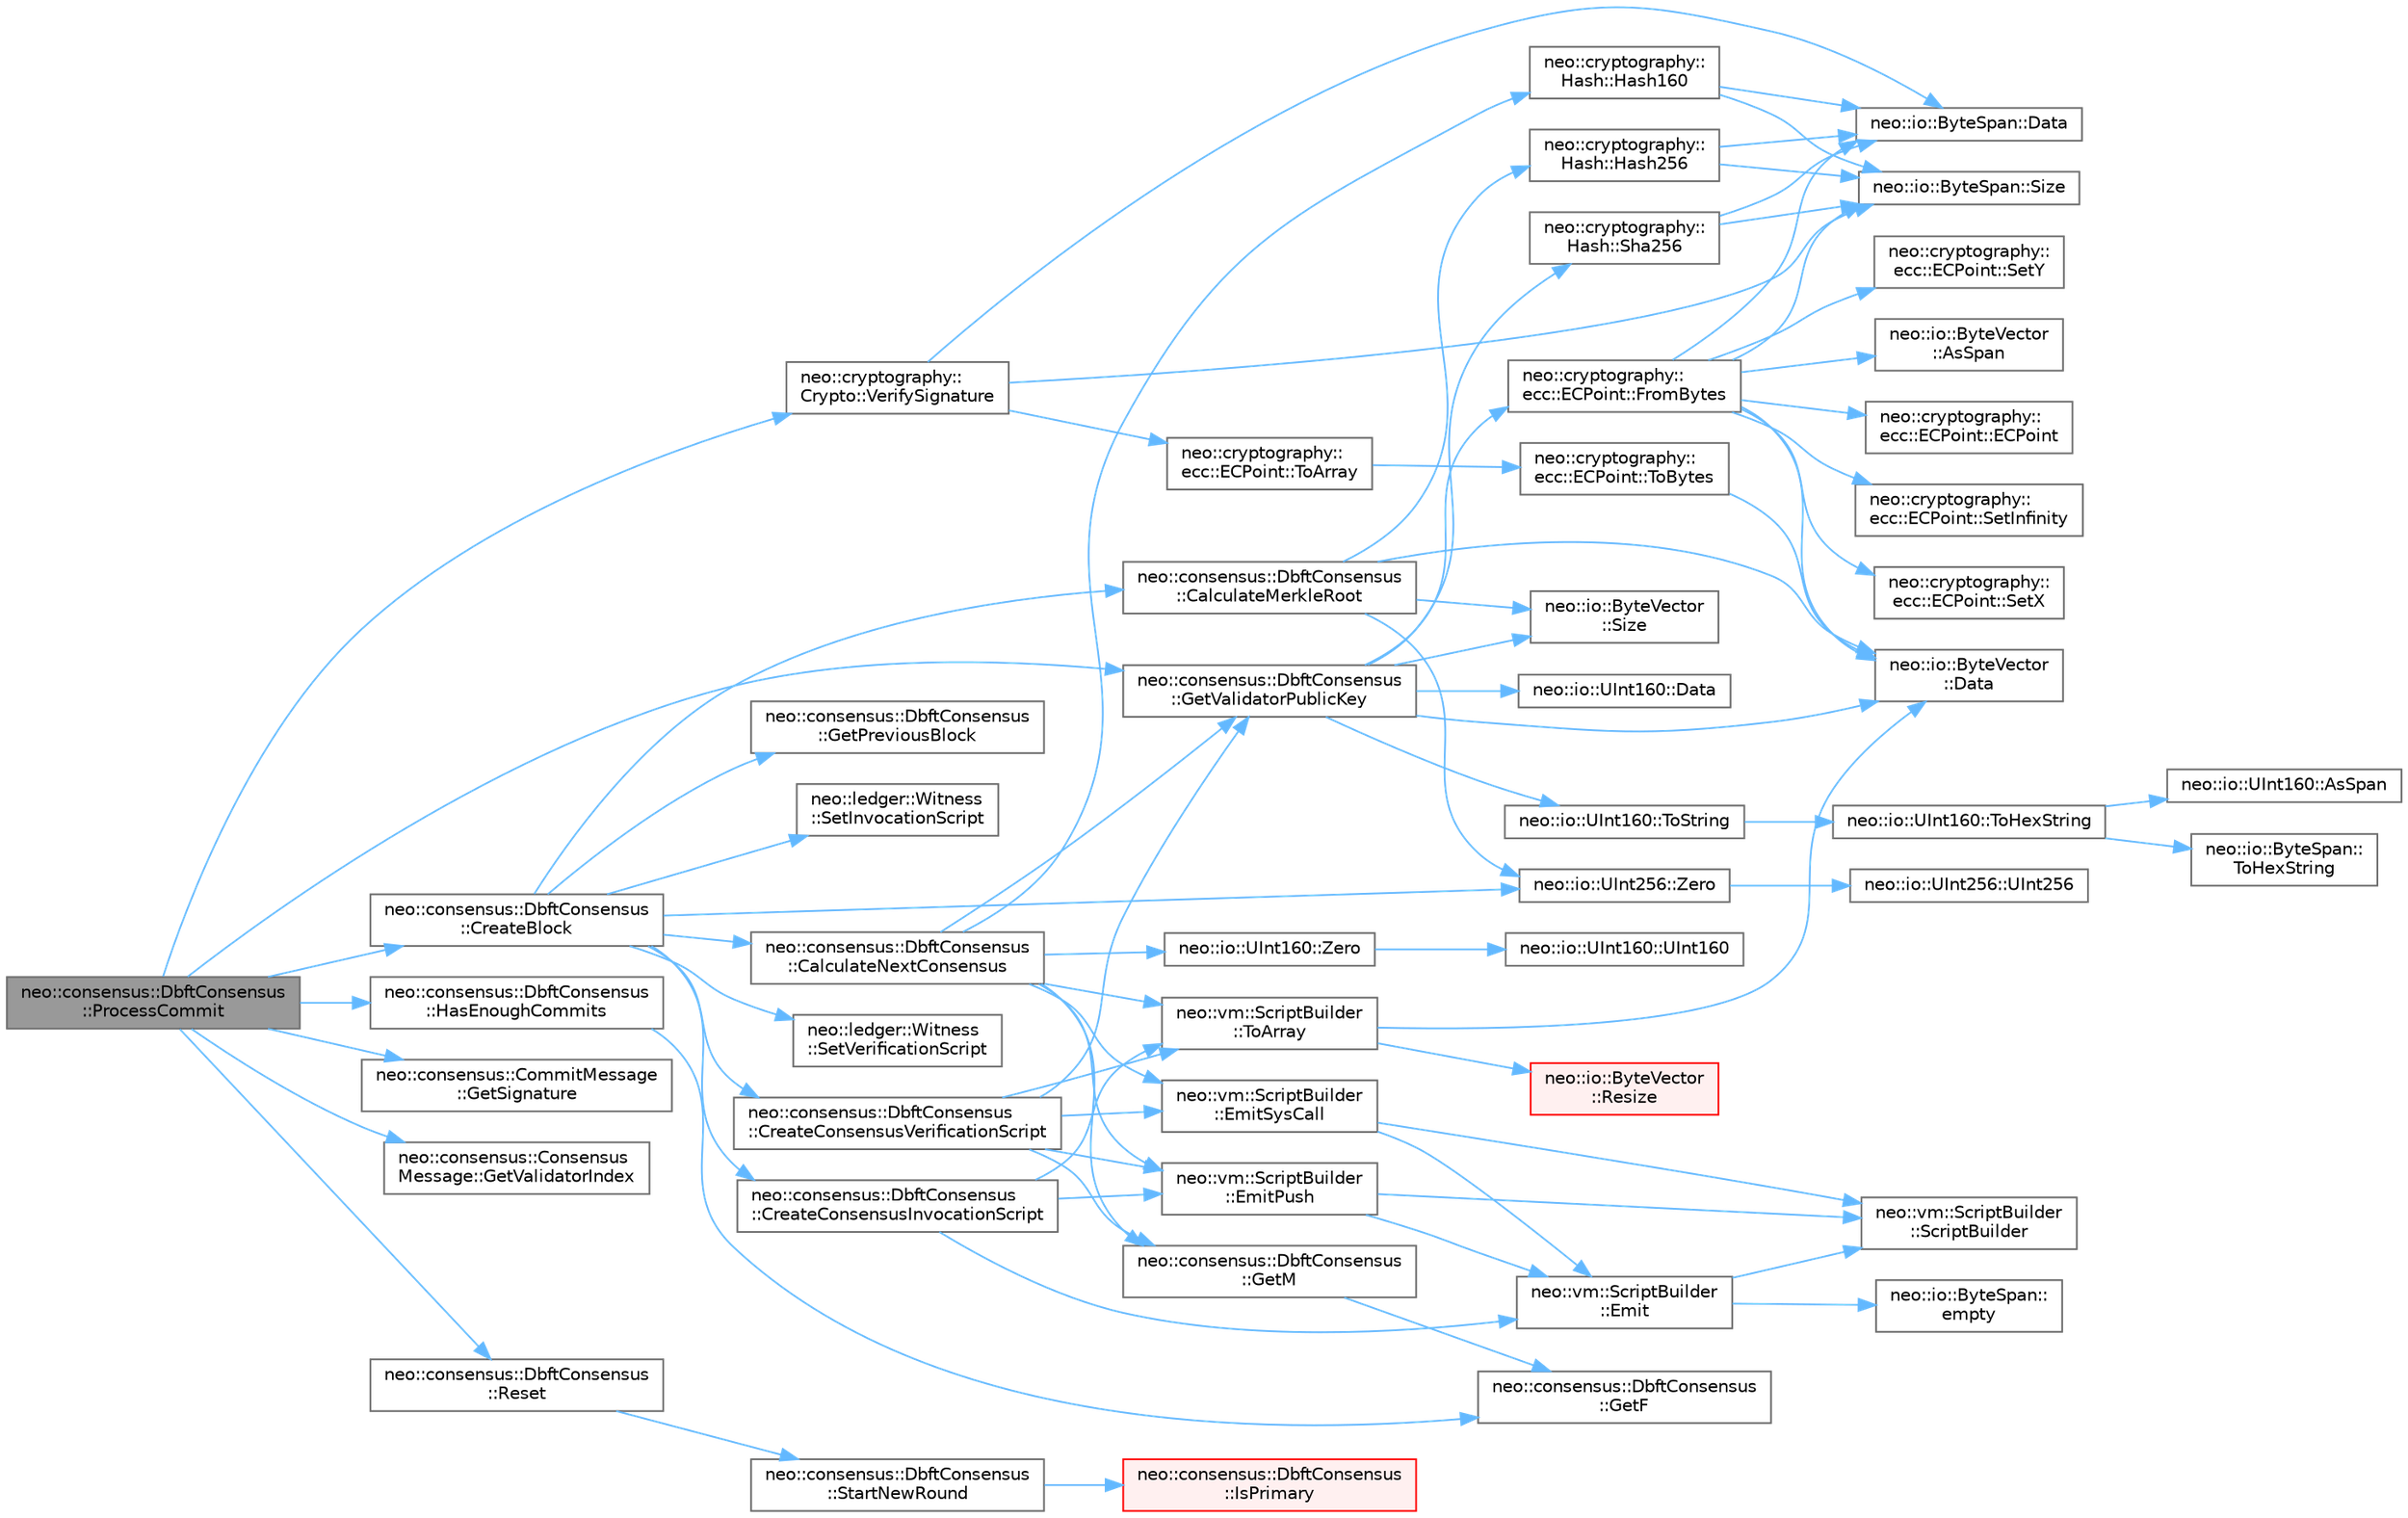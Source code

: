 digraph "neo::consensus::DbftConsensus::ProcessCommit"
{
 // LATEX_PDF_SIZE
  bgcolor="transparent";
  edge [fontname=Helvetica,fontsize=10,labelfontname=Helvetica,labelfontsize=10];
  node [fontname=Helvetica,fontsize=10,shape=box,height=0.2,width=0.4];
  rankdir="LR";
  Node1 [id="Node000001",label="neo::consensus::DbftConsensus\l::ProcessCommit",height=0.2,width=0.4,color="gray40", fillcolor="grey60", style="filled", fontcolor="black",tooltip="Process commit message."];
  Node1 -> Node2 [id="edge77_Node000001_Node000002",color="steelblue1",style="solid",tooltip=" "];
  Node2 [id="Node000002",label="neo::consensus::DbftConsensus\l::CreateBlock",height=0.2,width=0.4,color="grey40", fillcolor="white", style="filled",URL="$classneo_1_1consensus_1_1_dbft_consensus.html#ac64bd288e0961be604cad44508572275",tooltip="Create block from current state."];
  Node2 -> Node3 [id="edge78_Node000002_Node000003",color="steelblue1",style="solid",tooltip=" "];
  Node3 [id="Node000003",label="neo::consensus::DbftConsensus\l::CalculateMerkleRoot",height=0.2,width=0.4,color="grey40", fillcolor="white", style="filled",URL="$classneo_1_1consensus_1_1_dbft_consensus.html#a6b3b85d51ce528bb4c0baf534fabb2af",tooltip="Calculate merkle root from transactions."];
  Node3 -> Node4 [id="edge79_Node000003_Node000004",color="steelblue1",style="solid",tooltip=" "];
  Node4 [id="Node000004",label="neo::io::ByteVector\l::Data",height=0.2,width=0.4,color="grey40", fillcolor="white", style="filled",URL="$classneo_1_1io_1_1_byte_vector.html#a971af50d2778c4435c924cf4b839e8a1",tooltip="Gets a pointer to the data."];
  Node3 -> Node5 [id="edge80_Node000003_Node000005",color="steelblue1",style="solid",tooltip=" "];
  Node5 [id="Node000005",label="neo::cryptography::\lHash::Hash256",height=0.2,width=0.4,color="grey40", fillcolor="white", style="filled",URL="$classneo_1_1cryptography_1_1_hash.html#a1f27587bba8d21efdec839f2679e1a90",tooltip="Computes Hash256 (double SHA256)."];
  Node5 -> Node6 [id="edge81_Node000005_Node000006",color="steelblue1",style="solid",tooltip=" "];
  Node6 [id="Node000006",label="neo::io::ByteSpan::Data",height=0.2,width=0.4,color="grey40", fillcolor="white", style="filled",URL="$classneo_1_1io_1_1_byte_span.html#a0285a19eb5cd212ecd1079e0bc5e494c",tooltip="Gets a pointer to the data."];
  Node5 -> Node7 [id="edge82_Node000005_Node000007",color="steelblue1",style="solid",tooltip=" "];
  Node7 [id="Node000007",label="neo::io::ByteSpan::Size",height=0.2,width=0.4,color="grey40", fillcolor="white", style="filled",URL="$classneo_1_1io_1_1_byte_span.html#a4a869430800a37dcbeefac6f36468fcb",tooltip="Gets the size of the ByteSpan."];
  Node3 -> Node8 [id="edge83_Node000003_Node000008",color="steelblue1",style="solid",tooltip=" "];
  Node8 [id="Node000008",label="neo::io::ByteVector\l::Size",height=0.2,width=0.4,color="grey40", fillcolor="white", style="filled",URL="$classneo_1_1io_1_1_byte_vector.html#ac0d1a1751d25fde82c44ba55d9d68e24",tooltip="Gets the size of the ByteVector."];
  Node3 -> Node9 [id="edge84_Node000003_Node000009",color="steelblue1",style="solid",tooltip=" "];
  Node9 [id="Node000009",label="neo::io::UInt256::Zero",height=0.2,width=0.4,color="grey40", fillcolor="white", style="filled",URL="$classneo_1_1io_1_1_u_int256.html#a8420fa428f11a40d77b9578d06b2f85f",tooltip="Gets a UInt256 with all bits set to zero."];
  Node9 -> Node10 [id="edge85_Node000009_Node000010",color="steelblue1",style="solid",tooltip=" "];
  Node10 [id="Node000010",label="neo::io::UInt256::UInt256",height=0.2,width=0.4,color="grey40", fillcolor="white", style="filled",URL="$classneo_1_1io_1_1_u_int256.html#a96e96c9590720abc1c4f8c086ff6c051",tooltip="Constructs a UInt256 initialized to zero."];
  Node2 -> Node11 [id="edge86_Node000002_Node000011",color="steelblue1",style="solid",tooltip=" "];
  Node11 [id="Node000011",label="neo::consensus::DbftConsensus\l::CalculateNextConsensus",height=0.2,width=0.4,color="grey40", fillcolor="white", style="filled",URL="$classneo_1_1consensus_1_1_dbft_consensus.html#abc27307c70421f1db33b74ae54bb1202",tooltip="Calculate next consensus address."];
  Node11 -> Node12 [id="edge87_Node000011_Node000012",color="steelblue1",style="solid",tooltip=" "];
  Node12 [id="Node000012",label="neo::vm::ScriptBuilder\l::EmitPush",height=0.2,width=0.4,color="grey40", fillcolor="white", style="filled",URL="$classneo_1_1vm_1_1_script_builder.html#a9c3a57dae9d66ad4d9e9200b66a0ddb7",tooltip="Emits a push instruction with the specified number."];
  Node12 -> Node13 [id="edge88_Node000012_Node000013",color="steelblue1",style="solid",tooltip=" "];
  Node13 [id="Node000013",label="neo::vm::ScriptBuilder\l::Emit",height=0.2,width=0.4,color="grey40", fillcolor="white", style="filled",URL="$classneo_1_1vm_1_1_script_builder.html#ab1877cdf9881d1a79f2286688ec2c562",tooltip="Emits an instruction with the specified OpCode and operand."];
  Node13 -> Node14 [id="edge89_Node000013_Node000014",color="steelblue1",style="solid",tooltip=" "];
  Node14 [id="Node000014",label="neo::io::ByteSpan::\lempty",height=0.2,width=0.4,color="grey40", fillcolor="white", style="filled",URL="$classneo_1_1io_1_1_byte_span.html#aab84b50728599e4c9424a7cf8f62e155",tooltip="Checks if the ByteSpan is empty (STL compatibility)."];
  Node13 -> Node15 [id="edge90_Node000013_Node000015",color="steelblue1",style="solid",tooltip=" "];
  Node15 [id="Node000015",label="neo::vm::ScriptBuilder\l::ScriptBuilder",height=0.2,width=0.4,color="grey40", fillcolor="white", style="filled",URL="$classneo_1_1vm_1_1_script_builder.html#a66f287c318100ac25bc4914561653961",tooltip="Initializes a new instance of the ScriptBuilder class."];
  Node12 -> Node15 [id="edge91_Node000012_Node000015",color="steelblue1",style="solid",tooltip=" "];
  Node11 -> Node16 [id="edge92_Node000011_Node000016",color="steelblue1",style="solid",tooltip=" "];
  Node16 [id="Node000016",label="neo::vm::ScriptBuilder\l::EmitSysCall",height=0.2,width=0.4,color="grey40", fillcolor="white", style="filled",URL="$classneo_1_1vm_1_1_script_builder.html#ad107af0b6cc1c8927b6650844d4afc95",tooltip="Emits an instruction with OpCode.SYSCALL."];
  Node16 -> Node13 [id="edge93_Node000016_Node000013",color="steelblue1",style="solid",tooltip=" "];
  Node16 -> Node15 [id="edge94_Node000016_Node000015",color="steelblue1",style="solid",tooltip=" "];
  Node11 -> Node17 [id="edge95_Node000011_Node000017",color="steelblue1",style="solid",tooltip=" "];
  Node17 [id="Node000017",label="neo::consensus::DbftConsensus\l::GetM",height=0.2,width=0.4,color="grey40", fillcolor="white", style="filled",URL="$classneo_1_1consensus_1_1_dbft_consensus.html#ac2c18f47284b7c4c1a8544ad14b4cc76",tooltip="Calculate M value (minimum required signatures)"];
  Node17 -> Node18 [id="edge96_Node000017_Node000018",color="steelblue1",style="solid",tooltip=" "];
  Node18 [id="Node000018",label="neo::consensus::DbftConsensus\l::GetF",height=0.2,width=0.4,color="grey40", fillcolor="white", style="filled",URL="$classneo_1_1consensus_1_1_dbft_consensus.html#a4f43c89d084c5527e10f0b43aa5eb9e8",tooltip="Calculate f value (maximum Byzantine nodes)"];
  Node11 -> Node19 [id="edge97_Node000011_Node000019",color="steelblue1",style="solid",tooltip=" "];
  Node19 [id="Node000019",label="neo::consensus::DbftConsensus\l::GetValidatorPublicKey",height=0.2,width=0.4,color="grey40", fillcolor="white", style="filled",URL="$classneo_1_1consensus_1_1_dbft_consensus.html#a0102b34af9232efab2a2b98897be4d8d",tooltip="Get validator public key from validator ID."];
  Node19 -> Node4 [id="edge98_Node000019_Node000004",color="steelblue1",style="solid",tooltip=" "];
  Node19 -> Node20 [id="edge99_Node000019_Node000020",color="steelblue1",style="solid",tooltip=" "];
  Node20 [id="Node000020",label="neo::io::UInt160::Data",height=0.2,width=0.4,color="grey40", fillcolor="white", style="filled",URL="$classneo_1_1io_1_1_u_int160.html#ad3022981ff7dc5b1928972035b8c81e6",tooltip="Gets a pointer to the data."];
  Node19 -> Node21 [id="edge100_Node000019_Node000021",color="steelblue1",style="solid",tooltip=" "];
  Node21 [id="Node000021",label="neo::cryptography::\lecc::ECPoint::FromBytes",height=0.2,width=0.4,color="grey40", fillcolor="white", style="filled",URL="$classneo_1_1cryptography_1_1ecc_1_1_e_c_point.html#a76149bc8215c7297d3bd54d273bdaaca",tooltip="Creates an ECPoint from a byte array."];
  Node21 -> Node22 [id="edge101_Node000021_Node000022",color="steelblue1",style="solid",tooltip=" "];
  Node22 [id="Node000022",label="neo::io::ByteVector\l::AsSpan",height=0.2,width=0.4,color="grey40", fillcolor="white", style="filled",URL="$classneo_1_1io_1_1_byte_vector.html#a95791d958ed4ec88d32e811b51d90451",tooltip="Converts the ByteVector to a ByteSpan."];
  Node21 -> Node6 [id="edge102_Node000021_Node000006",color="steelblue1",style="solid",tooltip=" "];
  Node21 -> Node4 [id="edge103_Node000021_Node000004",color="steelblue1",style="solid",tooltip=" "];
  Node21 -> Node23 [id="edge104_Node000021_Node000023",color="steelblue1",style="solid",tooltip=" "];
  Node23 [id="Node000023",label="neo::cryptography::\lecc::ECPoint::ECPoint",height=0.2,width=0.4,color="grey40", fillcolor="white", style="filled",URL="$classneo_1_1cryptography_1_1ecc_1_1_e_c_point.html#ae4a83f7a5dcc95b65abd3e694adff846",tooltip="Constructs an empty ECPoint."];
  Node21 -> Node24 [id="edge105_Node000021_Node000024",color="steelblue1",style="solid",tooltip=" "];
  Node24 [id="Node000024",label="neo::cryptography::\lecc::ECPoint::SetInfinity",height=0.2,width=0.4,color="grey40", fillcolor="white", style="filled",URL="$classneo_1_1cryptography_1_1ecc_1_1_e_c_point.html#a1dd6d4a8073b2c4effa350fd1eaecb73",tooltip="Sets whether this point is at infinity."];
  Node21 -> Node25 [id="edge106_Node000021_Node000025",color="steelblue1",style="solid",tooltip=" "];
  Node25 [id="Node000025",label="neo::cryptography::\lecc::ECPoint::SetX",height=0.2,width=0.4,color="grey40", fillcolor="white", style="filled",URL="$classneo_1_1cryptography_1_1ecc_1_1_e_c_point.html#abea50aec908986d1271d824ae00400b7",tooltip="Sets the X coordinate."];
  Node21 -> Node26 [id="edge107_Node000021_Node000026",color="steelblue1",style="solid",tooltip=" "];
  Node26 [id="Node000026",label="neo::cryptography::\lecc::ECPoint::SetY",height=0.2,width=0.4,color="grey40", fillcolor="white", style="filled",URL="$classneo_1_1cryptography_1_1ecc_1_1_e_c_point.html#a052a97ced0b56150a48256bbece321c5",tooltip="Sets the Y coordinate."];
  Node21 -> Node7 [id="edge108_Node000021_Node000007",color="steelblue1",style="solid",tooltip=" "];
  Node19 -> Node27 [id="edge109_Node000019_Node000027",color="steelblue1",style="solid",tooltip=" "];
  Node27 [id="Node000027",label="neo::cryptography::\lHash::Sha256",height=0.2,width=0.4,color="grey40", fillcolor="white", style="filled",URL="$classneo_1_1cryptography_1_1_hash.html#a45b12e21ad2391d1919f3eb7b61f683a",tooltip="Computes SHA256 hash."];
  Node27 -> Node6 [id="edge110_Node000027_Node000006",color="steelblue1",style="solid",tooltip=" "];
  Node27 -> Node7 [id="edge111_Node000027_Node000007",color="steelblue1",style="solid",tooltip=" "];
  Node19 -> Node8 [id="edge112_Node000019_Node000008",color="steelblue1",style="solid",tooltip=" "];
  Node19 -> Node28 [id="edge113_Node000019_Node000028",color="steelblue1",style="solid",tooltip=" "];
  Node28 [id="Node000028",label="neo::io::UInt160::ToString",height=0.2,width=0.4,color="grey40", fillcolor="white", style="filled",URL="$classneo_1_1io_1_1_u_int160.html#a4a16aab4a80f517c91b698c4e1102c5d",tooltip="Converts the UInt160 to a string."];
  Node28 -> Node29 [id="edge114_Node000028_Node000029",color="steelblue1",style="solid",tooltip=" "];
  Node29 [id="Node000029",label="neo::io::UInt160::ToHexString",height=0.2,width=0.4,color="grey40", fillcolor="white", style="filled",URL="$classneo_1_1io_1_1_u_int160.html#a0a41551364494347f42d572706a30694",tooltip="Converts the UInt160 to a hexadecimal string."];
  Node29 -> Node30 [id="edge115_Node000029_Node000030",color="steelblue1",style="solid",tooltip=" "];
  Node30 [id="Node000030",label="neo::io::UInt160::AsSpan",height=0.2,width=0.4,color="grey40", fillcolor="white", style="filled",URL="$classneo_1_1io_1_1_u_int160.html#a7e537e6035701cc08bf7eb8e9ff5d8e6",tooltip="Converts the UInt160 to a ByteSpan."];
  Node29 -> Node31 [id="edge116_Node000029_Node000031",color="steelblue1",style="solid",tooltip=" "];
  Node31 [id="Node000031",label="neo::io::ByteSpan::\lToHexString",height=0.2,width=0.4,color="grey40", fillcolor="white", style="filled",URL="$classneo_1_1io_1_1_byte_span.html#a5bdc6499f1966458a9ceda1274ba0c2e",tooltip="Converts the ByteSpan to a hexadecimal string."];
  Node11 -> Node32 [id="edge117_Node000011_Node000032",color="steelblue1",style="solid",tooltip=" "];
  Node32 [id="Node000032",label="neo::cryptography::\lHash::Hash160",height=0.2,width=0.4,color="grey40", fillcolor="white", style="filled",URL="$classneo_1_1cryptography_1_1_hash.html#a7232977d38fc72caff4cd95b22342d10",tooltip="Computes Hash160 (RIPEMD160 of SHA256)."];
  Node32 -> Node6 [id="edge118_Node000032_Node000006",color="steelblue1",style="solid",tooltip=" "];
  Node32 -> Node7 [id="edge119_Node000032_Node000007",color="steelblue1",style="solid",tooltip=" "];
  Node11 -> Node33 [id="edge120_Node000011_Node000033",color="steelblue1",style="solid",tooltip=" "];
  Node33 [id="Node000033",label="neo::vm::ScriptBuilder\l::ToArray",height=0.2,width=0.4,color="grey40", fillcolor="white", style="filled",URL="$classneo_1_1vm_1_1_script_builder.html#a5528baaa67d1cb2c8641773dbd80ddfb",tooltip="Converts the value of this instance to a byte vector."];
  Node33 -> Node4 [id="edge121_Node000033_Node000004",color="steelblue1",style="solid",tooltip=" "];
  Node33 -> Node34 [id="edge122_Node000033_Node000034",color="steelblue1",style="solid",tooltip=" "];
  Node34 [id="Node000034",label="neo::io::ByteVector\l::Resize",height=0.2,width=0.4,color="red", fillcolor="#FFF0F0", style="filled",URL="$classneo_1_1io_1_1_byte_vector.html#ac5d394e2ac6ef922486d6b635d0a9c28",tooltip="Resizes the ByteVector."];
  Node11 -> Node36 [id="edge123_Node000011_Node000036",color="steelblue1",style="solid",tooltip=" "];
  Node36 [id="Node000036",label="neo::io::UInt160::Zero",height=0.2,width=0.4,color="grey40", fillcolor="white", style="filled",URL="$classneo_1_1io_1_1_u_int160.html#a28fac5fc86c25257391996114918ac94",tooltip="Gets a UInt160 with all bits set to zero."];
  Node36 -> Node37 [id="edge124_Node000036_Node000037",color="steelblue1",style="solid",tooltip=" "];
  Node37 [id="Node000037",label="neo::io::UInt160::UInt160",height=0.2,width=0.4,color="grey40", fillcolor="white", style="filled",URL="$classneo_1_1io_1_1_u_int160.html#a975ac19e433b0ceb17f5b56454667fa5",tooltip="Constructs a UInt160 initialized to zero."];
  Node2 -> Node38 [id="edge125_Node000002_Node000038",color="steelblue1",style="solid",tooltip=" "];
  Node38 [id="Node000038",label="neo::consensus::DbftConsensus\l::CreateConsensusInvocationScript",height=0.2,width=0.4,color="grey40", fillcolor="white", style="filled",URL="$classneo_1_1consensus_1_1_dbft_consensus.html#a33f79f9d893a04404fdbd38b5b2ed8dc",tooltip="Create consensus invocation script with validator signatures."];
  Node38 -> Node13 [id="edge126_Node000038_Node000013",color="steelblue1",style="solid",tooltip=" "];
  Node38 -> Node12 [id="edge127_Node000038_Node000012",color="steelblue1",style="solid",tooltip=" "];
  Node38 -> Node33 [id="edge128_Node000038_Node000033",color="steelblue1",style="solid",tooltip=" "];
  Node2 -> Node39 [id="edge129_Node000002_Node000039",color="steelblue1",style="solid",tooltip=" "];
  Node39 [id="Node000039",label="neo::consensus::DbftConsensus\l::CreateConsensusVerificationScript",height=0.2,width=0.4,color="grey40", fillcolor="white", style="filled",URL="$classneo_1_1consensus_1_1_dbft_consensus.html#a107c9873d20eb35fa514bc7f69794e3f",tooltip="Create consensus verification script for M-of-N signatures."];
  Node39 -> Node12 [id="edge130_Node000039_Node000012",color="steelblue1",style="solid",tooltip=" "];
  Node39 -> Node16 [id="edge131_Node000039_Node000016",color="steelblue1",style="solid",tooltip=" "];
  Node39 -> Node17 [id="edge132_Node000039_Node000017",color="steelblue1",style="solid",tooltip=" "];
  Node39 -> Node19 [id="edge133_Node000039_Node000019",color="steelblue1",style="solid",tooltip=" "];
  Node39 -> Node33 [id="edge134_Node000039_Node000033",color="steelblue1",style="solid",tooltip=" "];
  Node2 -> Node40 [id="edge135_Node000002_Node000040",color="steelblue1",style="solid",tooltip=" "];
  Node40 [id="Node000040",label="neo::consensus::DbftConsensus\l::GetPreviousBlock",height=0.2,width=0.4,color="grey40", fillcolor="white", style="filled",URL="$classneo_1_1consensus_1_1_dbft_consensus.html#a725bee02cffcafcf8544b171e5a9afe3",tooltip="Get previous block from blockchain."];
  Node2 -> Node41 [id="edge136_Node000002_Node000041",color="steelblue1",style="solid",tooltip=" "];
  Node41 [id="Node000041",label="neo::ledger::Witness\l::SetInvocationScript",height=0.2,width=0.4,color="grey40", fillcolor="white", style="filled",URL="$classneo_1_1ledger_1_1_witness.html#a0f68e3cacf48712f4a2a9a9b930e2662",tooltip="Sets the invocation script."];
  Node2 -> Node42 [id="edge137_Node000002_Node000042",color="steelblue1",style="solid",tooltip=" "];
  Node42 [id="Node000042",label="neo::ledger::Witness\l::SetVerificationScript",height=0.2,width=0.4,color="grey40", fillcolor="white", style="filled",URL="$classneo_1_1ledger_1_1_witness.html#a279b9fc83491ea10041a6edc1f16ec2e",tooltip="Sets the verification script."];
  Node2 -> Node9 [id="edge138_Node000002_Node000009",color="steelblue1",style="solid",tooltip=" "];
  Node1 -> Node43 [id="edge139_Node000001_Node000043",color="steelblue1",style="solid",tooltip=" "];
  Node43 [id="Node000043",label="neo::consensus::CommitMessage\l::GetSignature",height=0.2,width=0.4,color="grey40", fillcolor="white", style="filled",URL="$classneo_1_1consensus_1_1_commit_message.html#aa6f8e15ba612754c2a2fedf579f65933",tooltip=" "];
  Node1 -> Node44 [id="edge140_Node000001_Node000044",color="steelblue1",style="solid",tooltip=" "];
  Node44 [id="Node000044",label="neo::consensus::Consensus\lMessage::GetValidatorIndex",height=0.2,width=0.4,color="grey40", fillcolor="white", style="filled",URL="$classneo_1_1consensus_1_1_consensus_message.html#a57806653429804e7da8089cd79faf684",tooltip=" "];
  Node1 -> Node19 [id="edge141_Node000001_Node000019",color="steelblue1",style="solid",tooltip=" "];
  Node1 -> Node45 [id="edge142_Node000001_Node000045",color="steelblue1",style="solid",tooltip=" "];
  Node45 [id="Node000045",label="neo::consensus::DbftConsensus\l::HasEnoughCommits",height=0.2,width=0.4,color="grey40", fillcolor="white", style="filled",URL="$classneo_1_1consensus_1_1_dbft_consensus.html#ac6761a76d3a4e9ec4fa562af67f9c92f",tooltip="Check if we have enough commits."];
  Node45 -> Node18 [id="edge143_Node000045_Node000018",color="steelblue1",style="solid",tooltip=" "];
  Node1 -> Node46 [id="edge144_Node000001_Node000046",color="steelblue1",style="solid",tooltip=" "];
  Node46 [id="Node000046",label="neo::consensus::DbftConsensus\l::Reset",height=0.2,width=0.4,color="grey40", fillcolor="white", style="filled",URL="$classneo_1_1consensus_1_1_dbft_consensus.html#a8c3386036a67d5a84722363085012209",tooltip="Reset consensus state for new round."];
  Node46 -> Node47 [id="edge145_Node000046_Node000047",color="steelblue1",style="solid",tooltip=" "];
  Node47 [id="Node000047",label="neo::consensus::DbftConsensus\l::StartNewRound",height=0.2,width=0.4,color="grey40", fillcolor="white", style="filled",URL="$classneo_1_1consensus_1_1_dbft_consensus.html#a15e15445e0593eefe97bf54ccb38c7af",tooltip="Start a new consensus round."];
  Node47 -> Node48 [id="edge146_Node000047_Node000048",color="steelblue1",style="solid",tooltip=" "];
  Node48 [id="Node000048",label="neo::consensus::DbftConsensus\l::IsPrimary",height=0.2,width=0.4,color="red", fillcolor="#FFF0F0", style="filled",URL="$classneo_1_1consensus_1_1_dbft_consensus.html#a3264c44f471ed998b2488e5cf3c0f5f9",tooltip="Check if this node is the primary for current view."];
  Node1 -> Node50 [id="edge147_Node000001_Node000050",color="steelblue1",style="solid",tooltip=" "];
  Node50 [id="Node000050",label="neo::cryptography::\lCrypto::VerifySignature",height=0.2,width=0.4,color="grey40", fillcolor="white", style="filled",URL="$classneo_1_1cryptography_1_1_crypto.html#ab8f7b7fd3cbef11030acce3439ea5800",tooltip="Verifies a signature."];
  Node50 -> Node6 [id="edge148_Node000050_Node000006",color="steelblue1",style="solid",tooltip=" "];
  Node50 -> Node7 [id="edge149_Node000050_Node000007",color="steelblue1",style="solid",tooltip=" "];
  Node50 -> Node51 [id="edge150_Node000050_Node000051",color="steelblue1",style="solid",tooltip=" "];
  Node51 [id="Node000051",label="neo::cryptography::\lecc::ECPoint::ToArray",height=0.2,width=0.4,color="grey40", fillcolor="white", style="filled",URL="$classneo_1_1cryptography_1_1ecc_1_1_e_c_point.html#ac78e405cf844e51af4f0830b2b392368",tooltip="Converts this point to a byte array (compressed format). This method matches the C# ECPoint...."];
  Node51 -> Node52 [id="edge151_Node000051_Node000052",color="steelblue1",style="solid",tooltip=" "];
  Node52 [id="Node000052",label="neo::cryptography::\lecc::ECPoint::ToBytes",height=0.2,width=0.4,color="grey40", fillcolor="white", style="filled",URL="$classneo_1_1cryptography_1_1ecc_1_1_e_c_point.html#acaf3aa20394e9261354877c0e64c8f37",tooltip="Converts this point to a byte array."];
  Node52 -> Node4 [id="edge152_Node000052_Node000004",color="steelblue1",style="solid",tooltip=" "];
}
